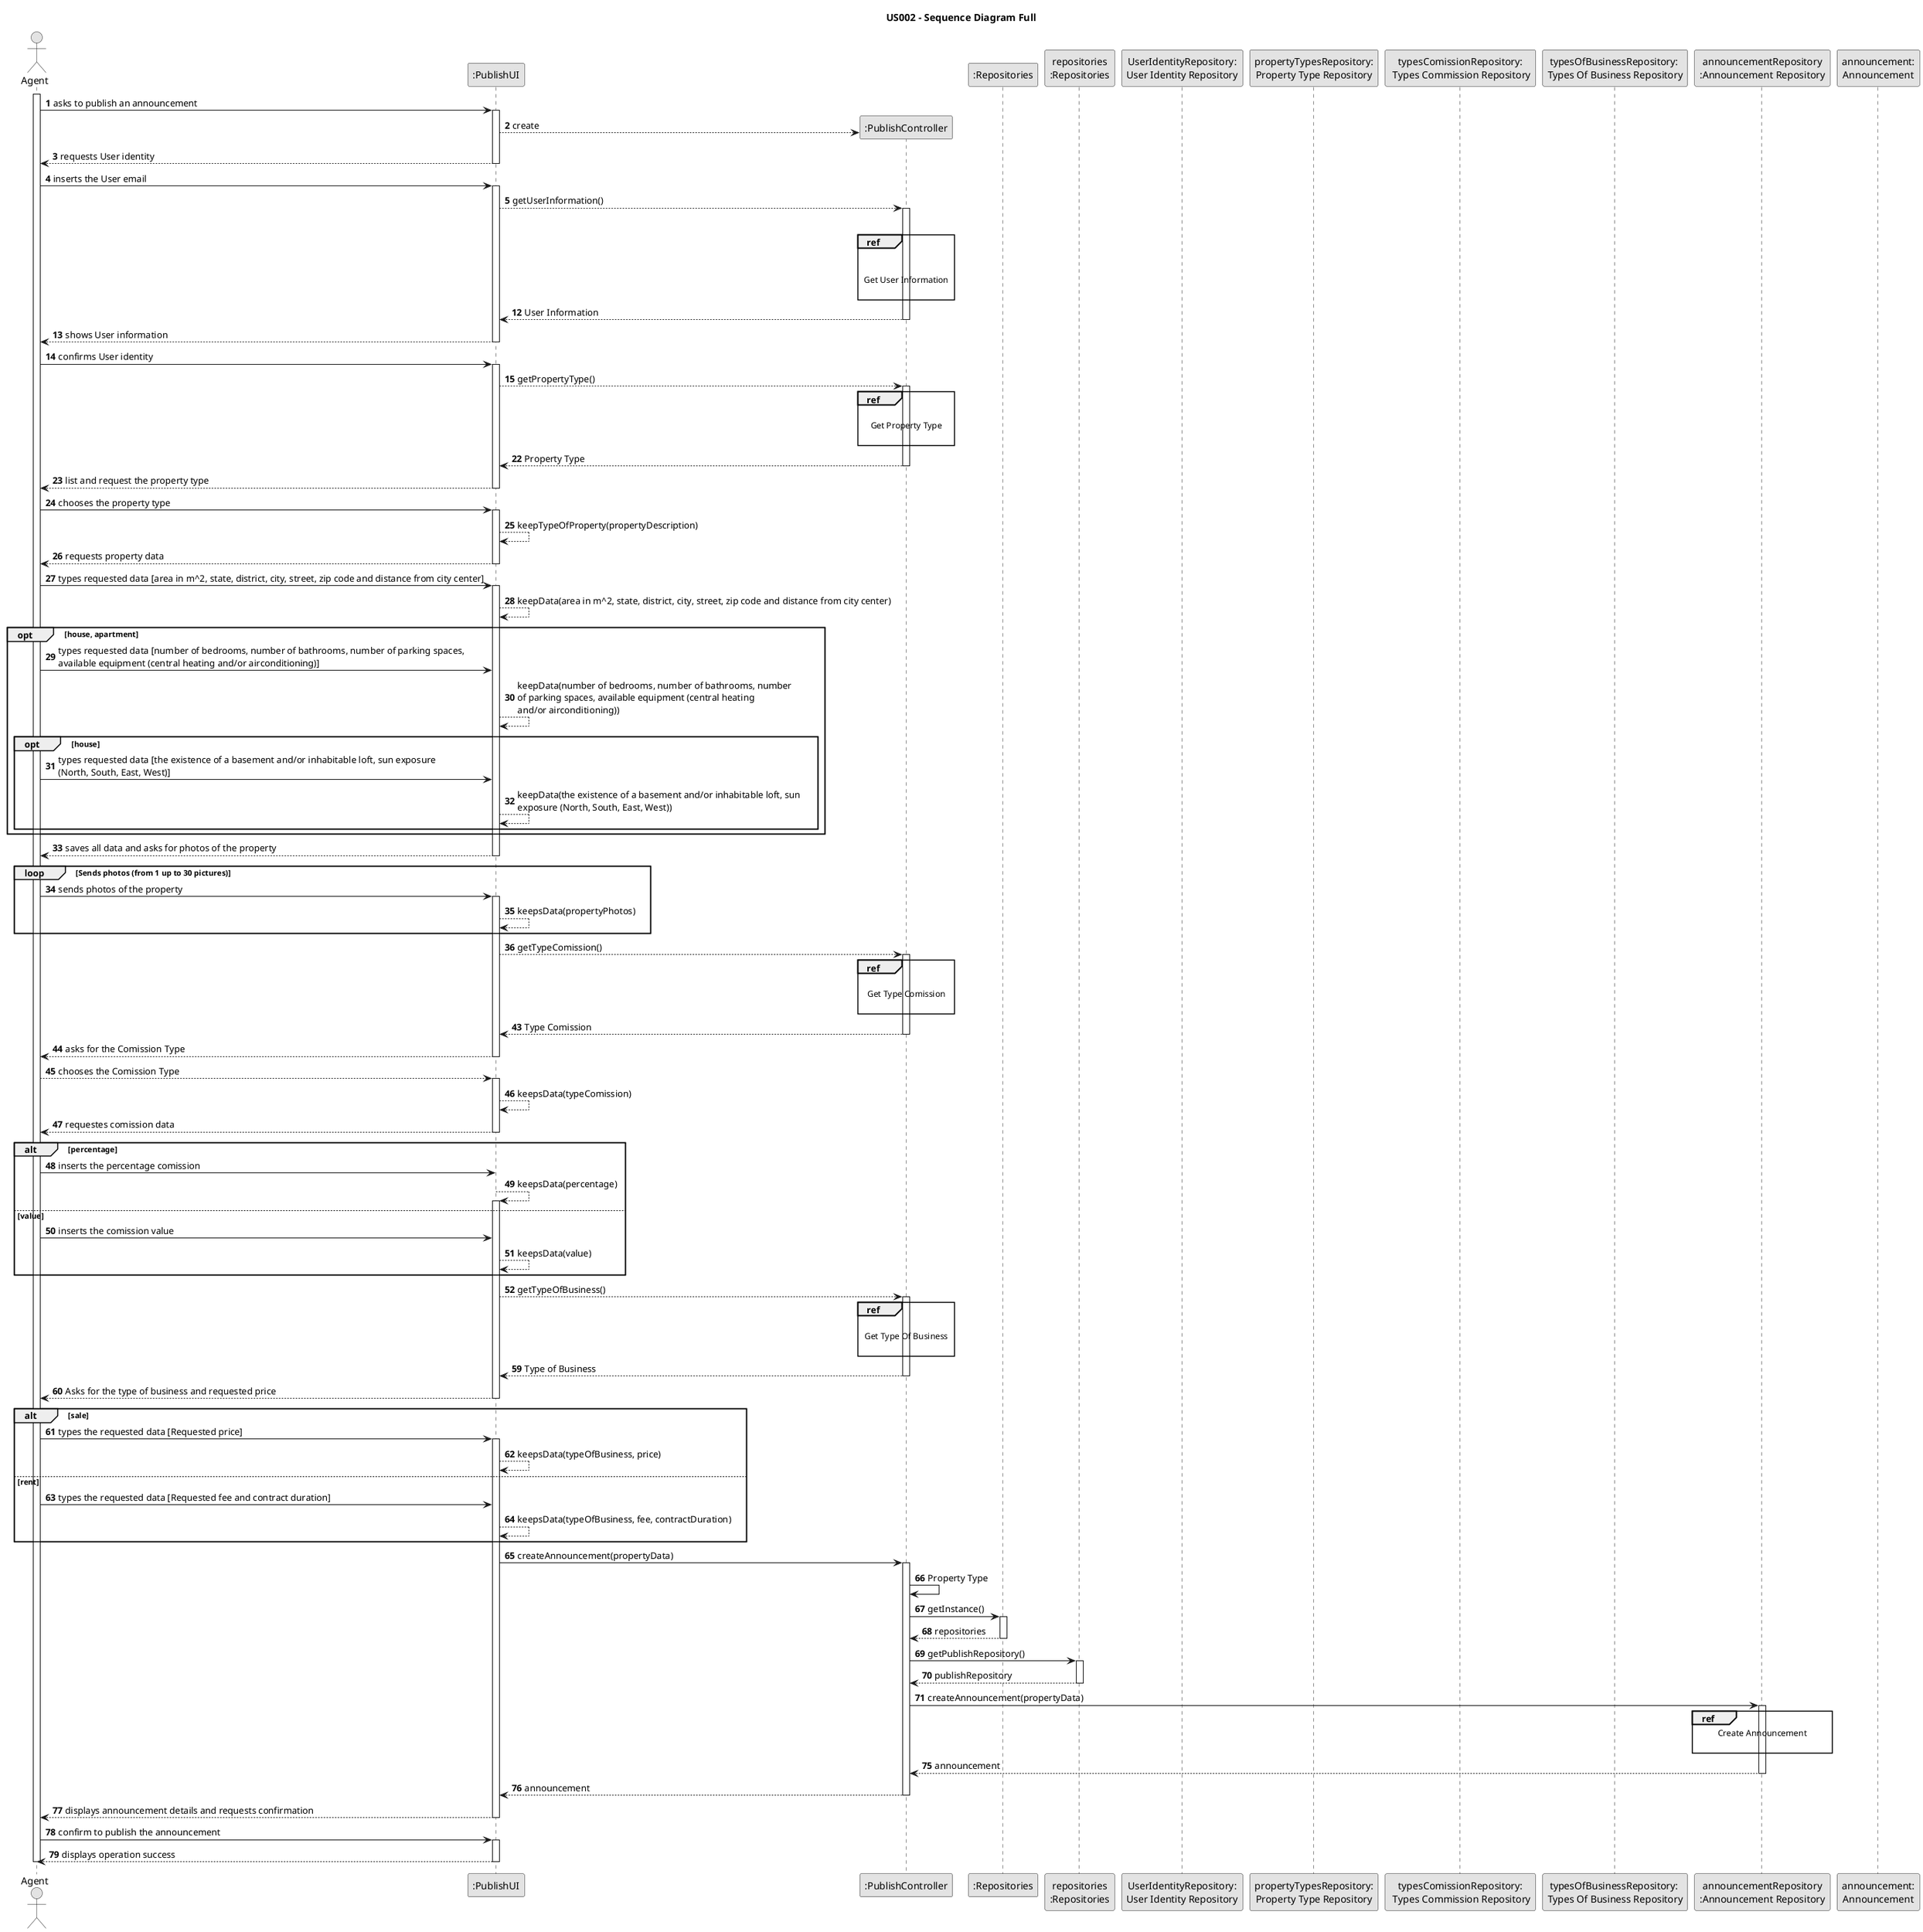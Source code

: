 @startuml
skinparam monochrome true
skinparam packageStyle rectangle
skinparam shadowing false

title US002 - Sequence Diagram Full

autonumber

'hide footbox
actor "Agent" as Agent
participant ":PublishUI" as UI
participant ":PublishController" as CTRL
participant ":Repositories" as Repository
participant "repositories\n:Repositories" as Repository2
participant "UserIdentityRepository:\nUser Identity Repository" as UserRepository
participant "propertyTypesRepository:\nProperty Type Repository" as PropertyTypeRepository
participant "typesComissionRepository:\n Types Commission Repository" as typesComissionRepository
participant "typesOfBusinessRepository: \nTypes Of Business Repository" as typesOfBusinessRepository
participant "announcementRepository\n:Announcement Repository" as announcementRepository
participant "announcement:\nAnnouncement" as announcement

activate Agent

        Agent -> UI : asks to publish an announcement

        activate UI

            UI --> CTRL** : create
            UI --> Agent : requests User identity
                    deactivate UI



    Agent -> UI : inserts the User email
    activate UI

            UI --> CTRL : getUserInformation()

                activate CTRL

                ref over CTRL


                    Get User Information

                end ref


                       deactivate UserRepository

            autonumber 12

            CTRL --> UI : User Information

                deactivate CTRL


            UI --> Agent : shows User information
        deactivate UI

    Agent -> UI : confirms User identity
        activate UI

         UI --> CTRL : getPropertyType()
         activate CTRL

         ref over CTRL

            Get Property Type

         end ref

            autonumber 22

            CTRL --> UI : Property Type
            deactivate CTRL

            UI --> Agent : list and request the property type
        deactivate UI

    Agent -> UI : chooses the property type
    activate UI

    UI --> UI : keepTypeOfProperty(propertyDescription)

        UI --> Agent : requests property data
    deactivate UI

    Agent -> UI : types requested data [area in m^2, state, district, city, street, zip code and distance from city center]
            activate UI

            UI -->UI : keepData(area in m^2, state, district, city, street, zip code and distance from city center)

        opt house, apartment

            Agent -> UI : types requested data [number of bedrooms, number of bathrooms, number of parking spaces, \navailable equipment (central heating and/or airconditioning)]

            UI --> UI : keepData(number of bedrooms, number of bathrooms, number \nof parking spaces, available equipment (central heating \nand/or airconditioning))

            opt house

                Agent -> UI : types requested data [the existence of a basement and/or inhabitable loft, sun exposure \n(North, South, East, West)]

                UI-->UI : keepData(the existence of a basement and/or inhabitable loft, sun \nexposure (North, South, East, West))
            end
        end

UI ---> Agent : saves all data and asks for photos of the property
        deactivate UI

    loop Sends photos (from 1 up to 30 pictures)

        Agent -> UI : sends photos of the property
        activate UI

            UI-->UI : keepsData(propertyPhotos)
        end

           UI --> CTRL : getTypeComission()
           activate CTRL

           ref over CTRL

               Get Type Comission

           end ref

            autonumber 43

           CTRL --> UI : Type Comission
           deactivate CTRL


        UI --> Agent: asks for the Comission Type
    deactivate UI

    Agent --> UI : chooses the Comission Type
    activate UI

    UI --> UI: keepsData(typeComission)

    UI --> Agent : requestes comission data
    deactivate UI

            alt percentage

                Agent -> UI : inserts the percentage comission

                UI --> UI : keepsData(percentage)
                    activate UI

                else value

                    Agent -> UI: inserts the comission value

                    UI --> UI : keepsData(value)

                end

                UI --> CTRL : getTypeOfBusiness()
                activate CTRL

                ref over CTRL

                    Get Type Of Business

                end ref

                autonumber 59

                CTRL --> UI : Type of Business
                deactivate CTRL

               UI-->Agent : Asks for the type of business and requested price
                deactivate UI

    alt sale

            Agent -> UI : types the requested data [Requested price]
                activate UI

                UI --> UI : keepsData(typeOfBusiness, price)

            else rent

                Agent -> UI : types the requested data [Requested fee and contract duration]

                UI --> UI : keepsData(typeOfBusiness, fee, contractDuration)

        end


        UI -> CTRL : createAnnouncement(propertyData)
                        activate CTRL

                        CTRL -> CTRL : Property Type

                                CTRL -> Repository : getInstance()
                                activate Repository

                                    Repository --> CTRL: repositories
                                deactivate Repository

                                CTRL -> Repository2 : getPublishRepository()
                                activate Repository2

                                    Repository2 --> CTRL : publishRepository
                                deactivate Repository2
                                CTRL -> announcementRepository : createAnnouncement(propertyData)
                                activate announcementRepository

                    ref over announcementRepository
                         Create Announcement

                        end ref

                            autonumber 75

                                announcementRepository --> CTRL : announcement
                                deactivate announcementRepository

            CTRL --> UI : announcement
            deactivate CTRL

            UI --> Agent : displays announcement details and requests confirmation
            deactivate UI

    Agent -> UI : confirm to publish the announcement
            activate UI

            UI --> Agent : displays operation success
            deactivate UI
deactivate Agent

@enduml